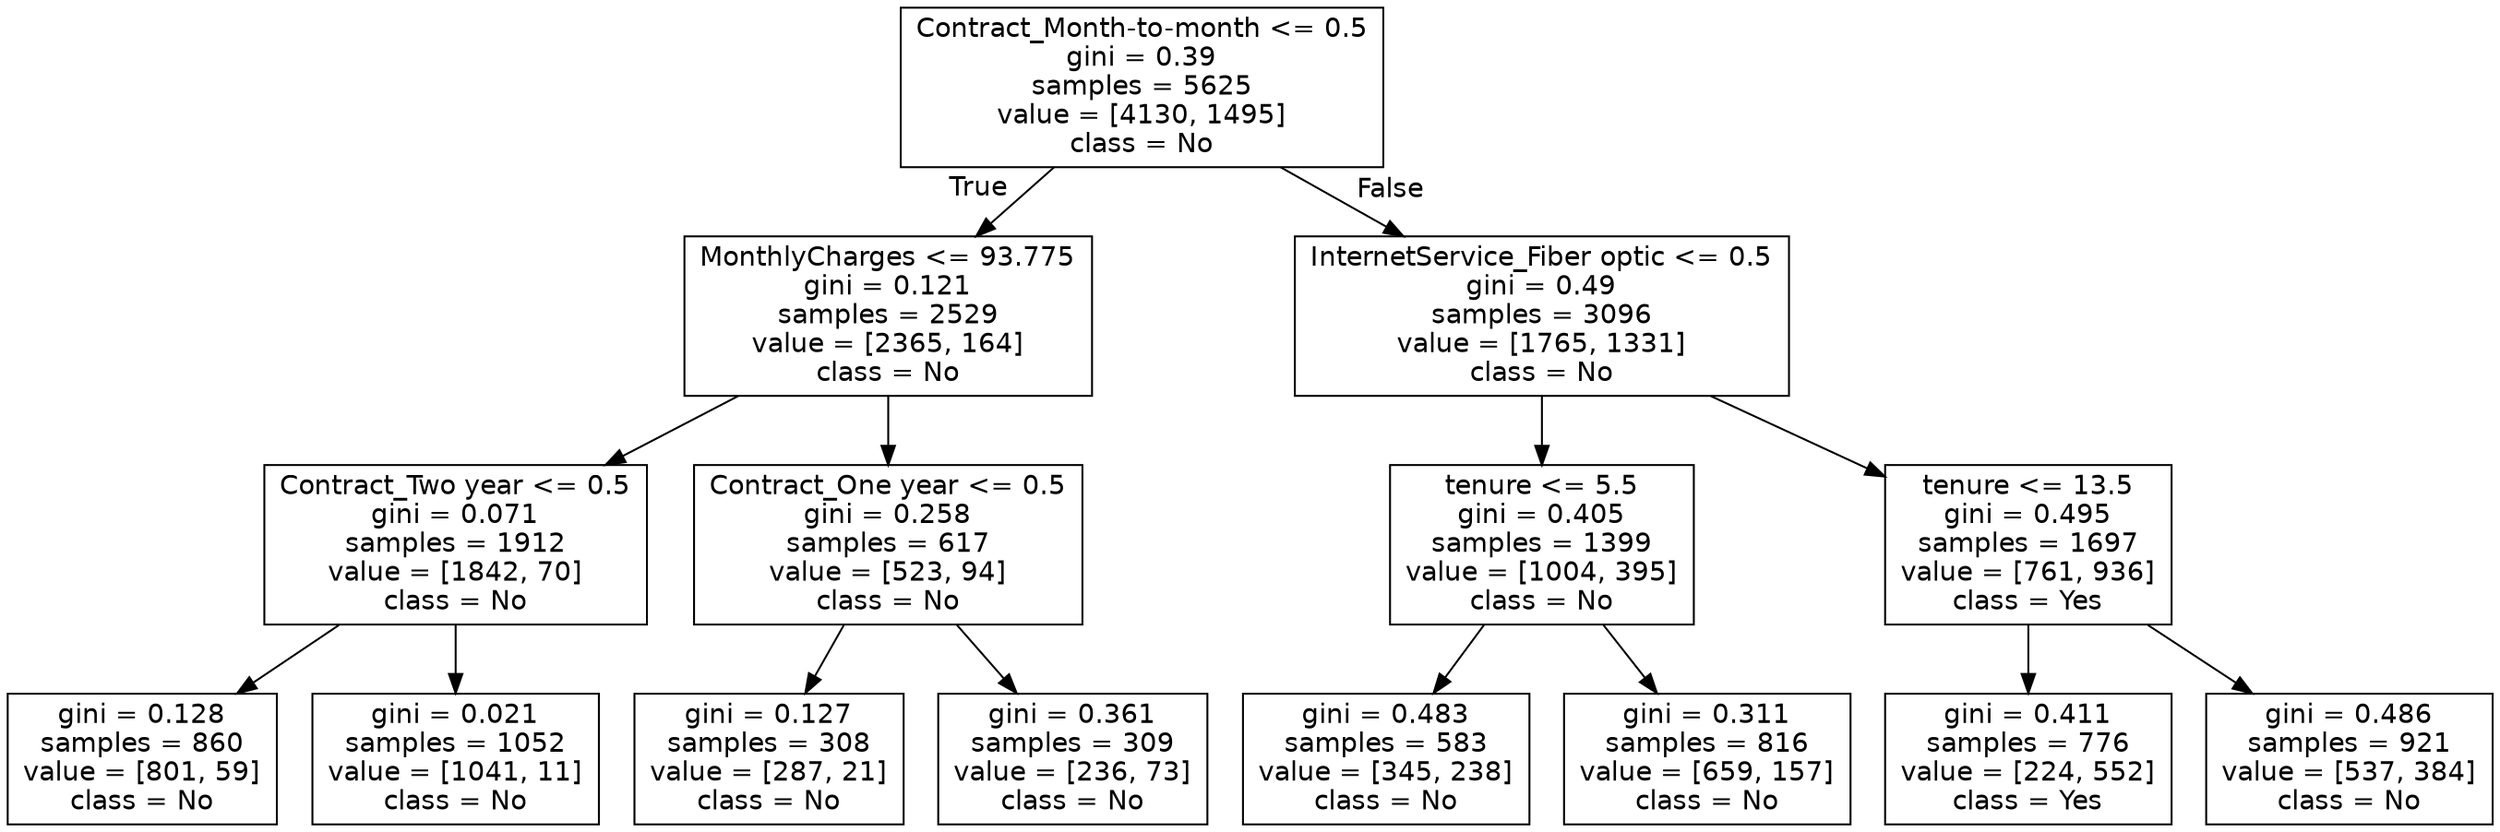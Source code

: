 digraph Tree {
node [shape=box, fontname="helvetica"] ;
edge [fontname="helvetica"] ;
0 [label="Contract_Month-to-month <= 0.5\ngini = 0.39\nsamples = 5625\nvalue = [4130, 1495]\nclass = No"] ;
1 [label="MonthlyCharges <= 93.775\ngini = 0.121\nsamples = 2529\nvalue = [2365, 164]\nclass = No"] ;
0 -> 1 [labeldistance=2.5, labelangle=45, headlabel="True"] ;
2 [label="Contract_Two year <= 0.5\ngini = 0.071\nsamples = 1912\nvalue = [1842, 70]\nclass = No"] ;
1 -> 2 ;
3 [label="gini = 0.128\nsamples = 860\nvalue = [801, 59]\nclass = No"] ;
2 -> 3 ;
4 [label="gini = 0.021\nsamples = 1052\nvalue = [1041, 11]\nclass = No"] ;
2 -> 4 ;
5 [label="Contract_One year <= 0.5\ngini = 0.258\nsamples = 617\nvalue = [523, 94]\nclass = No"] ;
1 -> 5 ;
6 [label="gini = 0.127\nsamples = 308\nvalue = [287, 21]\nclass = No"] ;
5 -> 6 ;
7 [label="gini = 0.361\nsamples = 309\nvalue = [236, 73]\nclass = No"] ;
5 -> 7 ;
8 [label="InternetService_Fiber optic <= 0.5\ngini = 0.49\nsamples = 3096\nvalue = [1765, 1331]\nclass = No"] ;
0 -> 8 [labeldistance=2.5, labelangle=-45, headlabel="False"] ;
9 [label="tenure <= 5.5\ngini = 0.405\nsamples = 1399\nvalue = [1004, 395]\nclass = No"] ;
8 -> 9 ;
10 [label="gini = 0.483\nsamples = 583\nvalue = [345, 238]\nclass = No"] ;
9 -> 10 ;
11 [label="gini = 0.311\nsamples = 816\nvalue = [659, 157]\nclass = No"] ;
9 -> 11 ;
12 [label="tenure <= 13.5\ngini = 0.495\nsamples = 1697\nvalue = [761, 936]\nclass = Yes"] ;
8 -> 12 ;
13 [label="gini = 0.411\nsamples = 776\nvalue = [224, 552]\nclass = Yes"] ;
12 -> 13 ;
14 [label="gini = 0.486\nsamples = 921\nvalue = [537, 384]\nclass = No"] ;
12 -> 14 ;
}